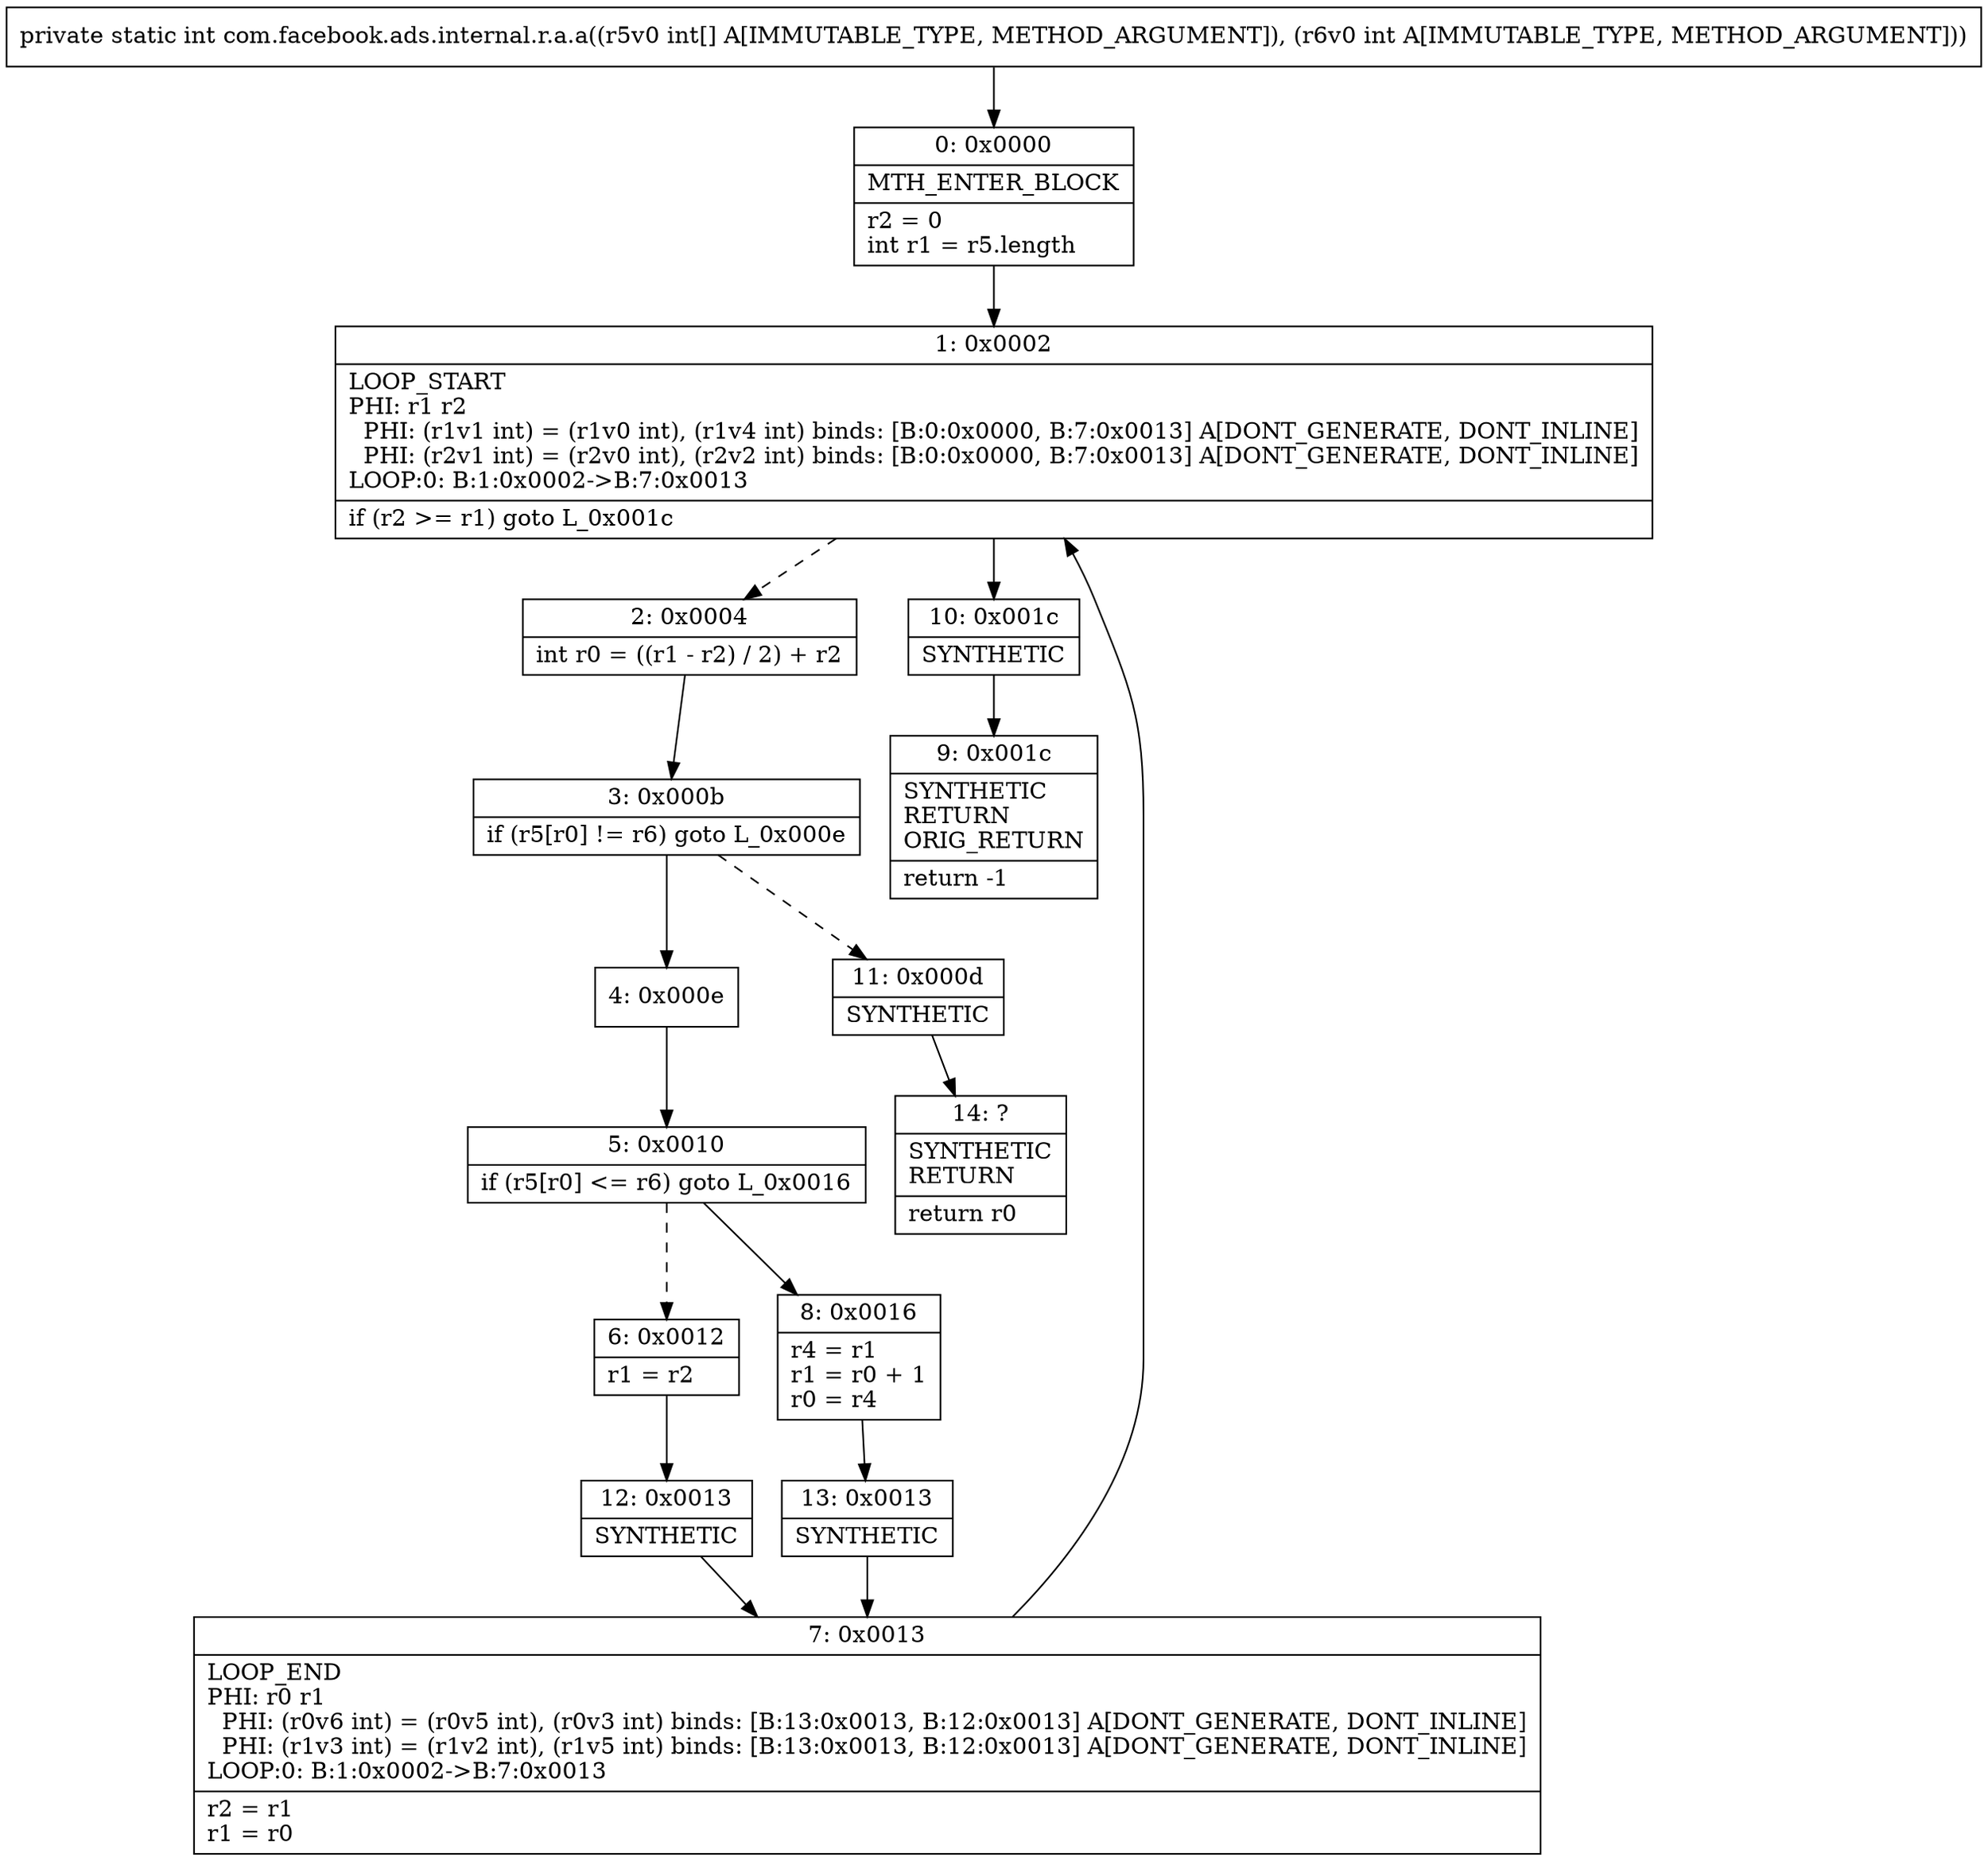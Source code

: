 digraph "CFG forcom.facebook.ads.internal.r.a.a([II)I" {
Node_0 [shape=record,label="{0\:\ 0x0000|MTH_ENTER_BLOCK\l|r2 = 0\lint r1 = r5.length\l}"];
Node_1 [shape=record,label="{1\:\ 0x0002|LOOP_START\lPHI: r1 r2 \l  PHI: (r1v1 int) = (r1v0 int), (r1v4 int) binds: [B:0:0x0000, B:7:0x0013] A[DONT_GENERATE, DONT_INLINE]\l  PHI: (r2v1 int) = (r2v0 int), (r2v2 int) binds: [B:0:0x0000, B:7:0x0013] A[DONT_GENERATE, DONT_INLINE]\lLOOP:0: B:1:0x0002\-\>B:7:0x0013\l|if (r2 \>= r1) goto L_0x001c\l}"];
Node_2 [shape=record,label="{2\:\ 0x0004|int r0 = ((r1 \- r2) \/ 2) + r2\l}"];
Node_3 [shape=record,label="{3\:\ 0x000b|if (r5[r0] != r6) goto L_0x000e\l}"];
Node_4 [shape=record,label="{4\:\ 0x000e}"];
Node_5 [shape=record,label="{5\:\ 0x0010|if (r5[r0] \<= r6) goto L_0x0016\l}"];
Node_6 [shape=record,label="{6\:\ 0x0012|r1 = r2\l}"];
Node_7 [shape=record,label="{7\:\ 0x0013|LOOP_END\lPHI: r0 r1 \l  PHI: (r0v6 int) = (r0v5 int), (r0v3 int) binds: [B:13:0x0013, B:12:0x0013] A[DONT_GENERATE, DONT_INLINE]\l  PHI: (r1v3 int) = (r1v2 int), (r1v5 int) binds: [B:13:0x0013, B:12:0x0013] A[DONT_GENERATE, DONT_INLINE]\lLOOP:0: B:1:0x0002\-\>B:7:0x0013\l|r2 = r1\lr1 = r0\l}"];
Node_8 [shape=record,label="{8\:\ 0x0016|r4 = r1\lr1 = r0 + 1\lr0 = r4\l}"];
Node_9 [shape=record,label="{9\:\ 0x001c|SYNTHETIC\lRETURN\lORIG_RETURN\l|return \-1\l}"];
Node_10 [shape=record,label="{10\:\ 0x001c|SYNTHETIC\l}"];
Node_11 [shape=record,label="{11\:\ 0x000d|SYNTHETIC\l}"];
Node_12 [shape=record,label="{12\:\ 0x0013|SYNTHETIC\l}"];
Node_13 [shape=record,label="{13\:\ 0x0013|SYNTHETIC\l}"];
Node_14 [shape=record,label="{14\:\ ?|SYNTHETIC\lRETURN\l|return r0\l}"];
MethodNode[shape=record,label="{private static int com.facebook.ads.internal.r.a.a((r5v0 int[] A[IMMUTABLE_TYPE, METHOD_ARGUMENT]), (r6v0 int A[IMMUTABLE_TYPE, METHOD_ARGUMENT])) }"];
MethodNode -> Node_0;
Node_0 -> Node_1;
Node_1 -> Node_2[style=dashed];
Node_1 -> Node_10;
Node_2 -> Node_3;
Node_3 -> Node_4;
Node_3 -> Node_11[style=dashed];
Node_4 -> Node_5;
Node_5 -> Node_6[style=dashed];
Node_5 -> Node_8;
Node_6 -> Node_12;
Node_7 -> Node_1;
Node_8 -> Node_13;
Node_10 -> Node_9;
Node_11 -> Node_14;
Node_12 -> Node_7;
Node_13 -> Node_7;
}

